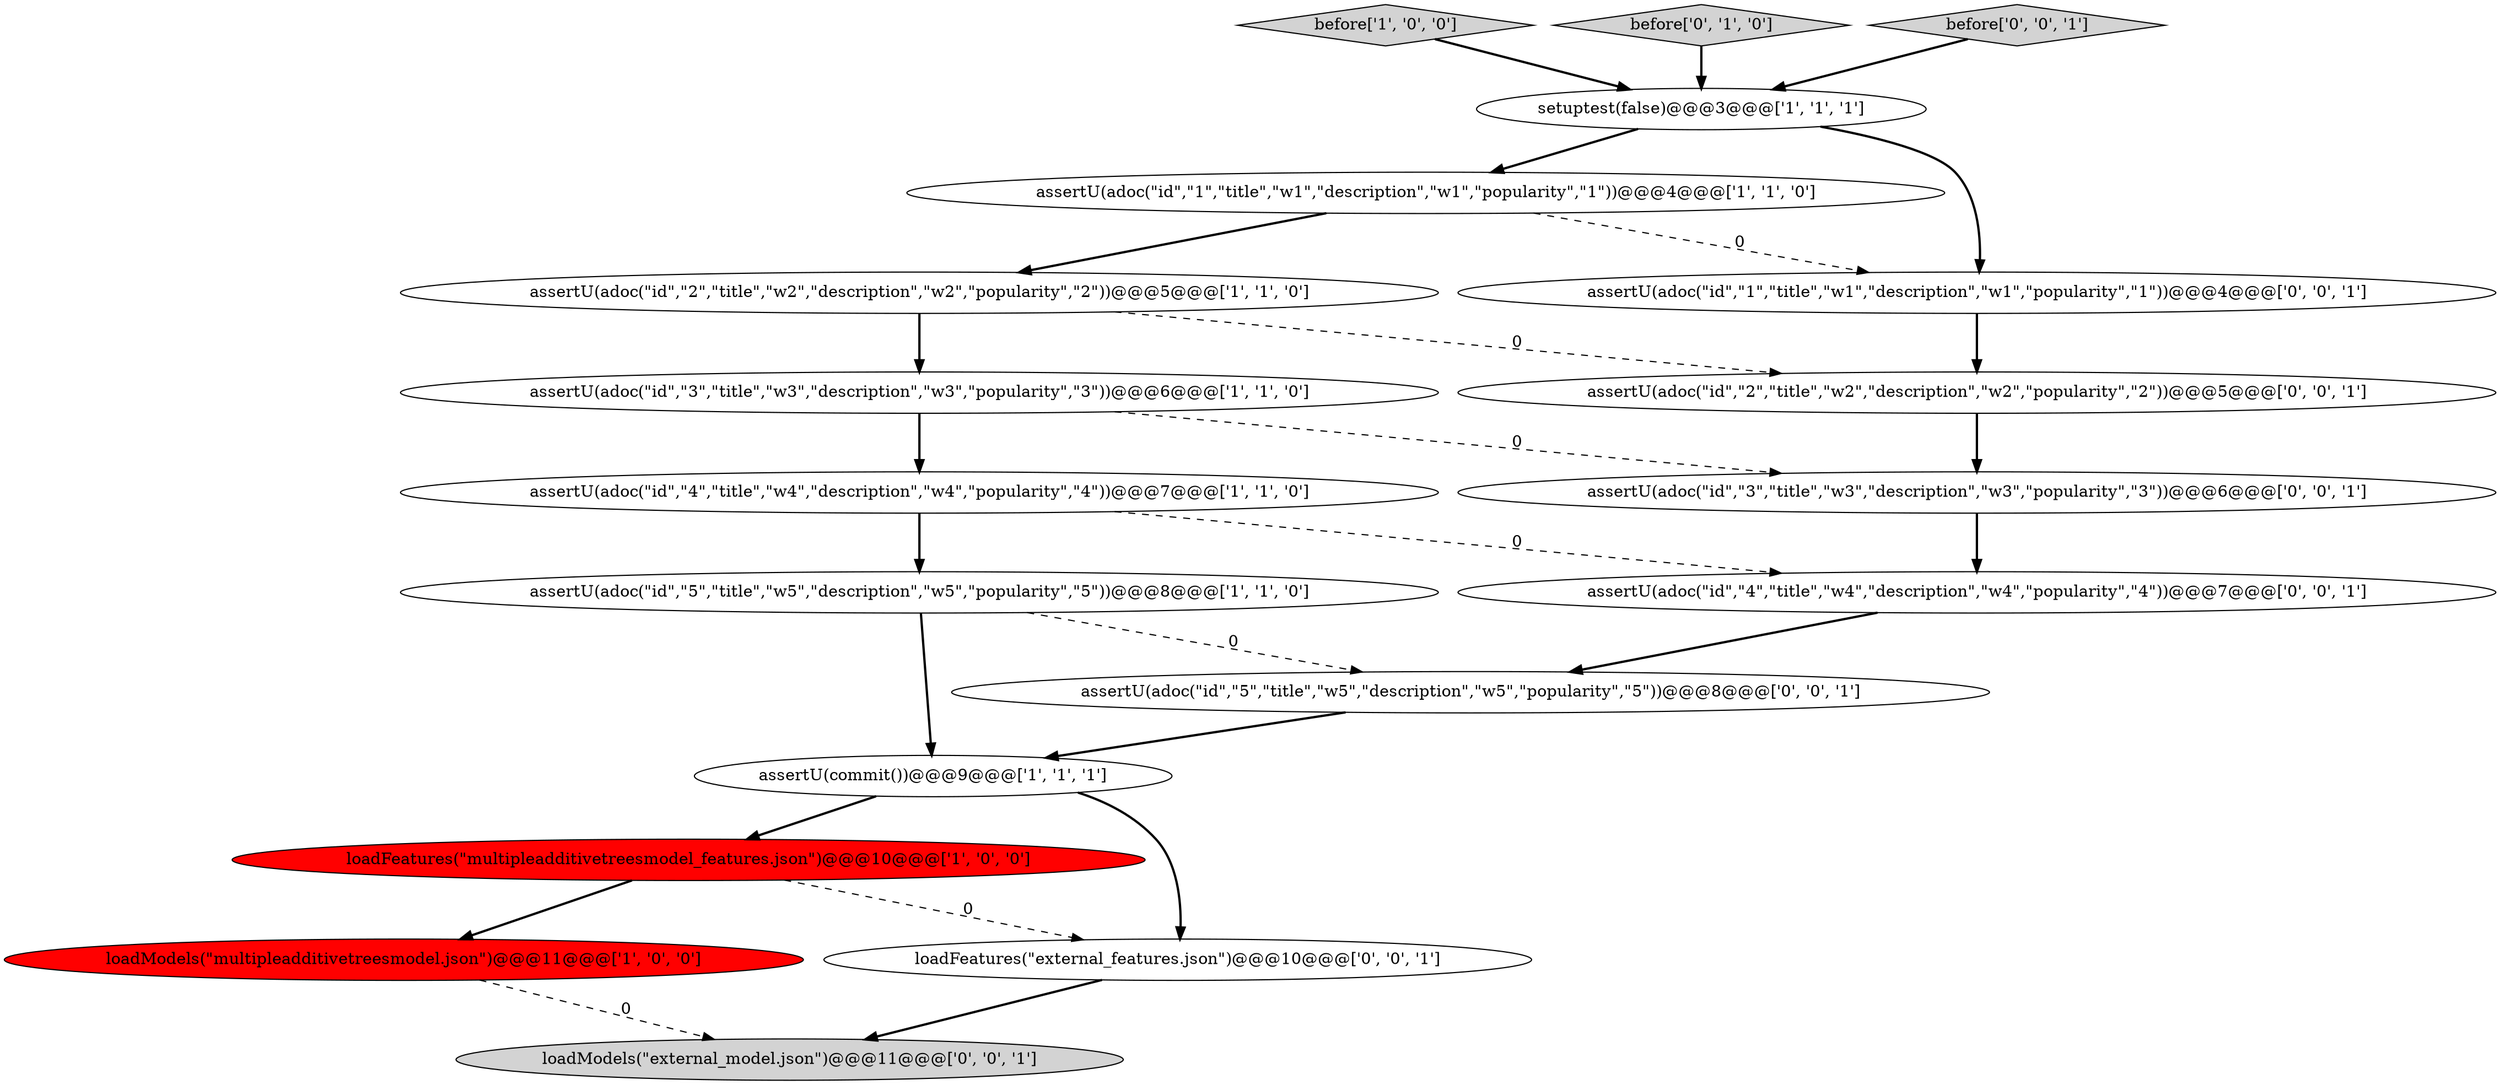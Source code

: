 digraph {
6 [style = filled, label = "before['1', '0', '0']", fillcolor = lightgray, shape = diamond image = "AAA0AAABBB1BBB"];
2 [style = filled, label = "assertU(adoc(\"id\",\"2\",\"title\",\"w2\",\"description\",\"w2\",\"popularity\",\"2\"))@@@5@@@['1', '1', '0']", fillcolor = white, shape = ellipse image = "AAA0AAABBB1BBB"];
10 [style = filled, label = "before['0', '1', '0']", fillcolor = lightgray, shape = diamond image = "AAA0AAABBB2BBB"];
3 [style = filled, label = "assertU(adoc(\"id\",\"5\",\"title\",\"w5\",\"description\",\"w5\",\"popularity\",\"5\"))@@@8@@@['1', '1', '0']", fillcolor = white, shape = ellipse image = "AAA0AAABBB1BBB"];
5 [style = filled, label = "loadModels(\"multipleadditivetreesmodel.json\")@@@11@@@['1', '0', '0']", fillcolor = red, shape = ellipse image = "AAA1AAABBB1BBB"];
8 [style = filled, label = "assertU(adoc(\"id\",\"1\",\"title\",\"w1\",\"description\",\"w1\",\"popularity\",\"1\"))@@@4@@@['1', '1', '0']", fillcolor = white, shape = ellipse image = "AAA0AAABBB1BBB"];
11 [style = filled, label = "assertU(adoc(\"id\",\"1\",\"title\",\"w1\",\"description\",\"w1\",\"popularity\",\"1\"))@@@4@@@['0', '0', '1']", fillcolor = white, shape = ellipse image = "AAA0AAABBB3BBB"];
4 [style = filled, label = "loadFeatures(\"multipleadditivetreesmodel_features.json\")@@@10@@@['1', '0', '0']", fillcolor = red, shape = ellipse image = "AAA1AAABBB1BBB"];
13 [style = filled, label = "before['0', '0', '1']", fillcolor = lightgray, shape = diamond image = "AAA0AAABBB3BBB"];
7 [style = filled, label = "assertU(adoc(\"id\",\"3\",\"title\",\"w3\",\"description\",\"w3\",\"popularity\",\"3\"))@@@6@@@['1', '1', '0']", fillcolor = white, shape = ellipse image = "AAA0AAABBB1BBB"];
14 [style = filled, label = "assertU(adoc(\"id\",\"5\",\"title\",\"w5\",\"description\",\"w5\",\"popularity\",\"5\"))@@@8@@@['0', '0', '1']", fillcolor = white, shape = ellipse image = "AAA0AAABBB3BBB"];
16 [style = filled, label = "loadFeatures(\"external_features.json\")@@@10@@@['0', '0', '1']", fillcolor = white, shape = ellipse image = "AAA0AAABBB3BBB"];
18 [style = filled, label = "loadModels(\"external_model.json\")@@@11@@@['0', '0', '1']", fillcolor = lightgray, shape = ellipse image = "AAA0AAABBB3BBB"];
9 [style = filled, label = "assertU(commit())@@@9@@@['1', '1', '1']", fillcolor = white, shape = ellipse image = "AAA0AAABBB1BBB"];
15 [style = filled, label = "assertU(adoc(\"id\",\"4\",\"title\",\"w4\",\"description\",\"w4\",\"popularity\",\"4\"))@@@7@@@['0', '0', '1']", fillcolor = white, shape = ellipse image = "AAA0AAABBB3BBB"];
17 [style = filled, label = "assertU(adoc(\"id\",\"2\",\"title\",\"w2\",\"description\",\"w2\",\"popularity\",\"2\"))@@@5@@@['0', '0', '1']", fillcolor = white, shape = ellipse image = "AAA0AAABBB3BBB"];
1 [style = filled, label = "assertU(adoc(\"id\",\"4\",\"title\",\"w4\",\"description\",\"w4\",\"popularity\",\"4\"))@@@7@@@['1', '1', '0']", fillcolor = white, shape = ellipse image = "AAA0AAABBB1BBB"];
12 [style = filled, label = "assertU(adoc(\"id\",\"3\",\"title\",\"w3\",\"description\",\"w3\",\"popularity\",\"3\"))@@@6@@@['0', '0', '1']", fillcolor = white, shape = ellipse image = "AAA0AAABBB3BBB"];
0 [style = filled, label = "setuptest(false)@@@3@@@['1', '1', '1']", fillcolor = white, shape = ellipse image = "AAA0AAABBB1BBB"];
16->18 [style = bold, label=""];
7->1 [style = bold, label=""];
4->16 [style = dashed, label="0"];
15->14 [style = bold, label=""];
1->15 [style = dashed, label="0"];
9->4 [style = bold, label=""];
12->15 [style = bold, label=""];
1->3 [style = bold, label=""];
0->11 [style = bold, label=""];
6->0 [style = bold, label=""];
5->18 [style = dashed, label="0"];
2->17 [style = dashed, label="0"];
9->16 [style = bold, label=""];
3->9 [style = bold, label=""];
17->12 [style = bold, label=""];
8->2 [style = bold, label=""];
10->0 [style = bold, label=""];
0->8 [style = bold, label=""];
7->12 [style = dashed, label="0"];
11->17 [style = bold, label=""];
14->9 [style = bold, label=""];
2->7 [style = bold, label=""];
8->11 [style = dashed, label="0"];
3->14 [style = dashed, label="0"];
4->5 [style = bold, label=""];
13->0 [style = bold, label=""];
}

